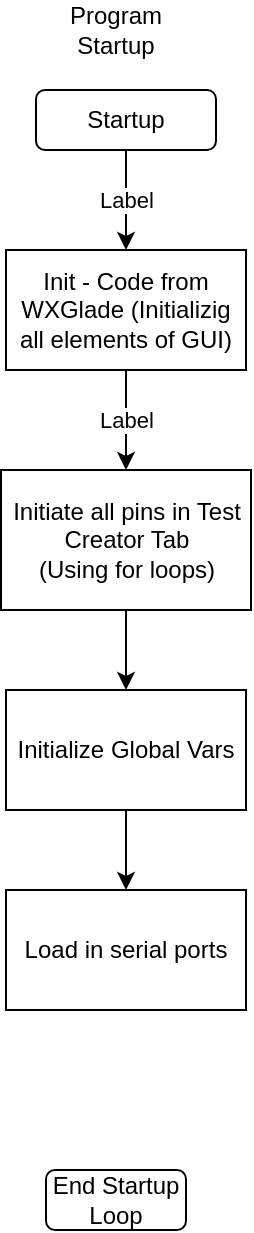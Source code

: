 <mxfile version="14.4.8" type="github">
  <diagram id="C5RBs43oDa-KdzZeNtuy" name="Page-1">
    <mxGraphModel dx="1422" dy="762" grid="1" gridSize="10" guides="1" tooltips="1" connect="1" arrows="1" fold="1" page="1" pageScale="1" pageWidth="827" pageHeight="1169" math="0" shadow="0">
      <root>
        <mxCell id="WIyWlLk6GJQsqaUBKTNV-0" />
        <mxCell id="WIyWlLk6GJQsqaUBKTNV-1" parent="WIyWlLk6GJQsqaUBKTNV-0" />
        <mxCell id="OSazqYn0YOGiJcbv6HIh-0" value="Program Startup" style="text;html=1;strokeColor=none;fillColor=none;align=center;verticalAlign=middle;whiteSpace=wrap;rounded=0;" vertex="1" parent="WIyWlLk6GJQsqaUBKTNV-1">
          <mxGeometry x="120" y="50" width="40" height="20" as="geometry" />
        </mxCell>
        <mxCell id="OSazqYn0YOGiJcbv6HIh-2" value="Init - Code from WXGlade (Initializig all elements of GUI)" style="rounded=0;whiteSpace=wrap;html=1;" vertex="1" parent="WIyWlLk6GJQsqaUBKTNV-1">
          <mxGeometry x="85" y="170" width="120" height="60" as="geometry" />
        </mxCell>
        <mxCell id="OSazqYn0YOGiJcbv6HIh-4" value="Startup" style="rounded=1;whiteSpace=wrap;html=1;" vertex="1" parent="WIyWlLk6GJQsqaUBKTNV-1">
          <mxGeometry x="100" y="90" width="90" height="30" as="geometry" />
        </mxCell>
        <mxCell id="OSazqYn0YOGiJcbv6HIh-5" value="" style="endArrow=classic;html=1;exitX=0.5;exitY=1;exitDx=0;exitDy=0;entryX=0.5;entryY=0;entryDx=0;entryDy=0;" edge="1" parent="WIyWlLk6GJQsqaUBKTNV-1" source="OSazqYn0YOGiJcbv6HIh-4" target="OSazqYn0YOGiJcbv6HIh-2">
          <mxGeometry relative="1" as="geometry">
            <mxPoint x="360" y="370" as="sourcePoint" />
            <mxPoint x="460" y="370" as="targetPoint" />
          </mxGeometry>
        </mxCell>
        <mxCell id="OSazqYn0YOGiJcbv6HIh-6" value="Label" style="edgeLabel;resizable=0;html=1;align=center;verticalAlign=middle;" connectable="0" vertex="1" parent="OSazqYn0YOGiJcbv6HIh-5">
          <mxGeometry relative="1" as="geometry" />
        </mxCell>
        <mxCell id="OSazqYn0YOGiJcbv6HIh-7" value="Initiate all pins in Test Creator Tab&lt;br&gt;(Using for loops)" style="rounded=0;whiteSpace=wrap;html=1;" vertex="1" parent="WIyWlLk6GJQsqaUBKTNV-1">
          <mxGeometry x="82.5" y="280" width="125" height="70" as="geometry" />
        </mxCell>
        <mxCell id="OSazqYn0YOGiJcbv6HIh-8" value="" style="endArrow=classic;html=1;exitX=0.5;exitY=1;exitDx=0;exitDy=0;entryX=0.5;entryY=0;entryDx=0;entryDy=0;" edge="1" parent="WIyWlLk6GJQsqaUBKTNV-1" source="OSazqYn0YOGiJcbv6HIh-2" target="OSazqYn0YOGiJcbv6HIh-7">
          <mxGeometry relative="1" as="geometry">
            <mxPoint x="155" y="130" as="sourcePoint" />
            <mxPoint x="155" y="240" as="targetPoint" />
            <Array as="points" />
          </mxGeometry>
        </mxCell>
        <mxCell id="OSazqYn0YOGiJcbv6HIh-9" value="Label" style="edgeLabel;resizable=0;html=1;align=center;verticalAlign=middle;" connectable="0" vertex="1" parent="OSazqYn0YOGiJcbv6HIh-8">
          <mxGeometry relative="1" as="geometry" />
        </mxCell>
        <mxCell id="OSazqYn0YOGiJcbv6HIh-10" value="Initialize Global Vars" style="rounded=0;whiteSpace=wrap;html=1;" vertex="1" parent="WIyWlLk6GJQsqaUBKTNV-1">
          <mxGeometry x="85" y="390" width="120" height="60" as="geometry" />
        </mxCell>
        <mxCell id="OSazqYn0YOGiJcbv6HIh-11" value="" style="endArrow=classic;html=1;exitX=0.5;exitY=1;exitDx=0;exitDy=0;entryX=0.5;entryY=0;entryDx=0;entryDy=0;" edge="1" parent="WIyWlLk6GJQsqaUBKTNV-1" source="OSazqYn0YOGiJcbv6HIh-7" target="OSazqYn0YOGiJcbv6HIh-10">
          <mxGeometry width="50" height="50" relative="1" as="geometry">
            <mxPoint x="380" y="390" as="sourcePoint" />
            <mxPoint x="430" y="340" as="targetPoint" />
          </mxGeometry>
        </mxCell>
        <mxCell id="OSazqYn0YOGiJcbv6HIh-12" value="Load in serial ports" style="rounded=0;whiteSpace=wrap;html=1;" vertex="1" parent="WIyWlLk6GJQsqaUBKTNV-1">
          <mxGeometry x="85" y="490" width="120" height="60" as="geometry" />
        </mxCell>
        <mxCell id="OSazqYn0YOGiJcbv6HIh-13" value="" style="endArrow=classic;html=1;entryX=0.5;entryY=0;entryDx=0;entryDy=0;exitX=0.5;exitY=1;exitDx=0;exitDy=0;" edge="1" parent="WIyWlLk6GJQsqaUBKTNV-1" source="OSazqYn0YOGiJcbv6HIh-10" target="OSazqYn0YOGiJcbv6HIh-12">
          <mxGeometry width="50" height="50" relative="1" as="geometry">
            <mxPoint x="380" y="520" as="sourcePoint" />
            <mxPoint x="430" y="470" as="targetPoint" />
          </mxGeometry>
        </mxCell>
        <mxCell id="OSazqYn0YOGiJcbv6HIh-14" value="End Startup Loop" style="rounded=1;whiteSpace=wrap;html=1;" vertex="1" parent="WIyWlLk6GJQsqaUBKTNV-1">
          <mxGeometry x="105" y="630" width="70" height="30" as="geometry" />
        </mxCell>
      </root>
    </mxGraphModel>
  </diagram>
</mxfile>
